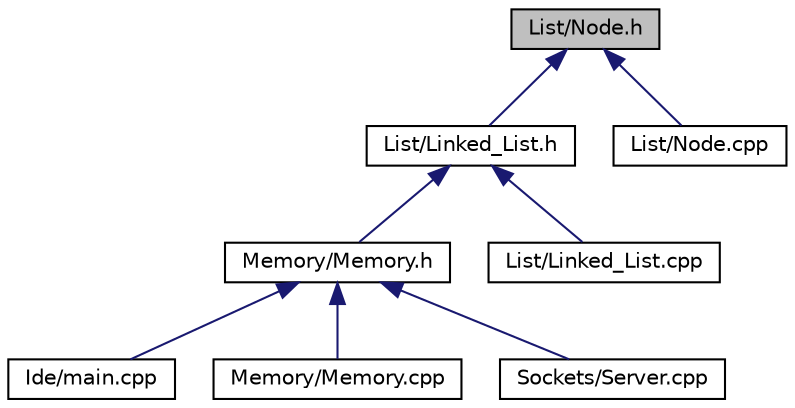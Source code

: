 digraph "List/Node.h"
{
 // LATEX_PDF_SIZE
  edge [fontname="Helvetica",fontsize="10",labelfontname="Helvetica",labelfontsize="10"];
  node [fontname="Helvetica",fontsize="10",shape=record];
  Node1 [label="List/Node.h",height=0.2,width=0.4,color="black", fillcolor="grey75", style="filled", fontcolor="black",tooltip=" "];
  Node1 -> Node2 [dir="back",color="midnightblue",fontsize="10",style="solid"];
  Node2 [label="List/Linked_List.h",height=0.2,width=0.4,color="black", fillcolor="white", style="filled",URL="$Linked__List_8h.html",tooltip=" "];
  Node2 -> Node3 [dir="back",color="midnightblue",fontsize="10",style="solid"];
  Node3 [label="Memory/Memory.h",height=0.2,width=0.4,color="black", fillcolor="white", style="filled",URL="$Memory_8h.html",tooltip=" "];
  Node3 -> Node4 [dir="back",color="midnightblue",fontsize="10",style="solid"];
  Node4 [label="Ide/main.cpp",height=0.2,width=0.4,color="black", fillcolor="white", style="filled",URL="$main_8cpp.html",tooltip=" "];
  Node3 -> Node5 [dir="back",color="midnightblue",fontsize="10",style="solid"];
  Node5 [label="Memory/Memory.cpp",height=0.2,width=0.4,color="black", fillcolor="white", style="filled",URL="$Memory_8cpp.html",tooltip=" "];
  Node3 -> Node6 [dir="back",color="midnightblue",fontsize="10",style="solid"];
  Node6 [label="Sockets/Server.cpp",height=0.2,width=0.4,color="black", fillcolor="white", style="filled",URL="$Server_8cpp.html",tooltip=" "];
  Node2 -> Node7 [dir="back",color="midnightblue",fontsize="10",style="solid"];
  Node7 [label="List/Linked_List.cpp",height=0.2,width=0.4,color="black", fillcolor="white", style="filled",URL="$Linked__List_8cpp.html",tooltip=" "];
  Node1 -> Node8 [dir="back",color="midnightblue",fontsize="10",style="solid"];
  Node8 [label="List/Node.cpp",height=0.2,width=0.4,color="black", fillcolor="white", style="filled",URL="$Node_8cpp.html",tooltip=" "];
}
